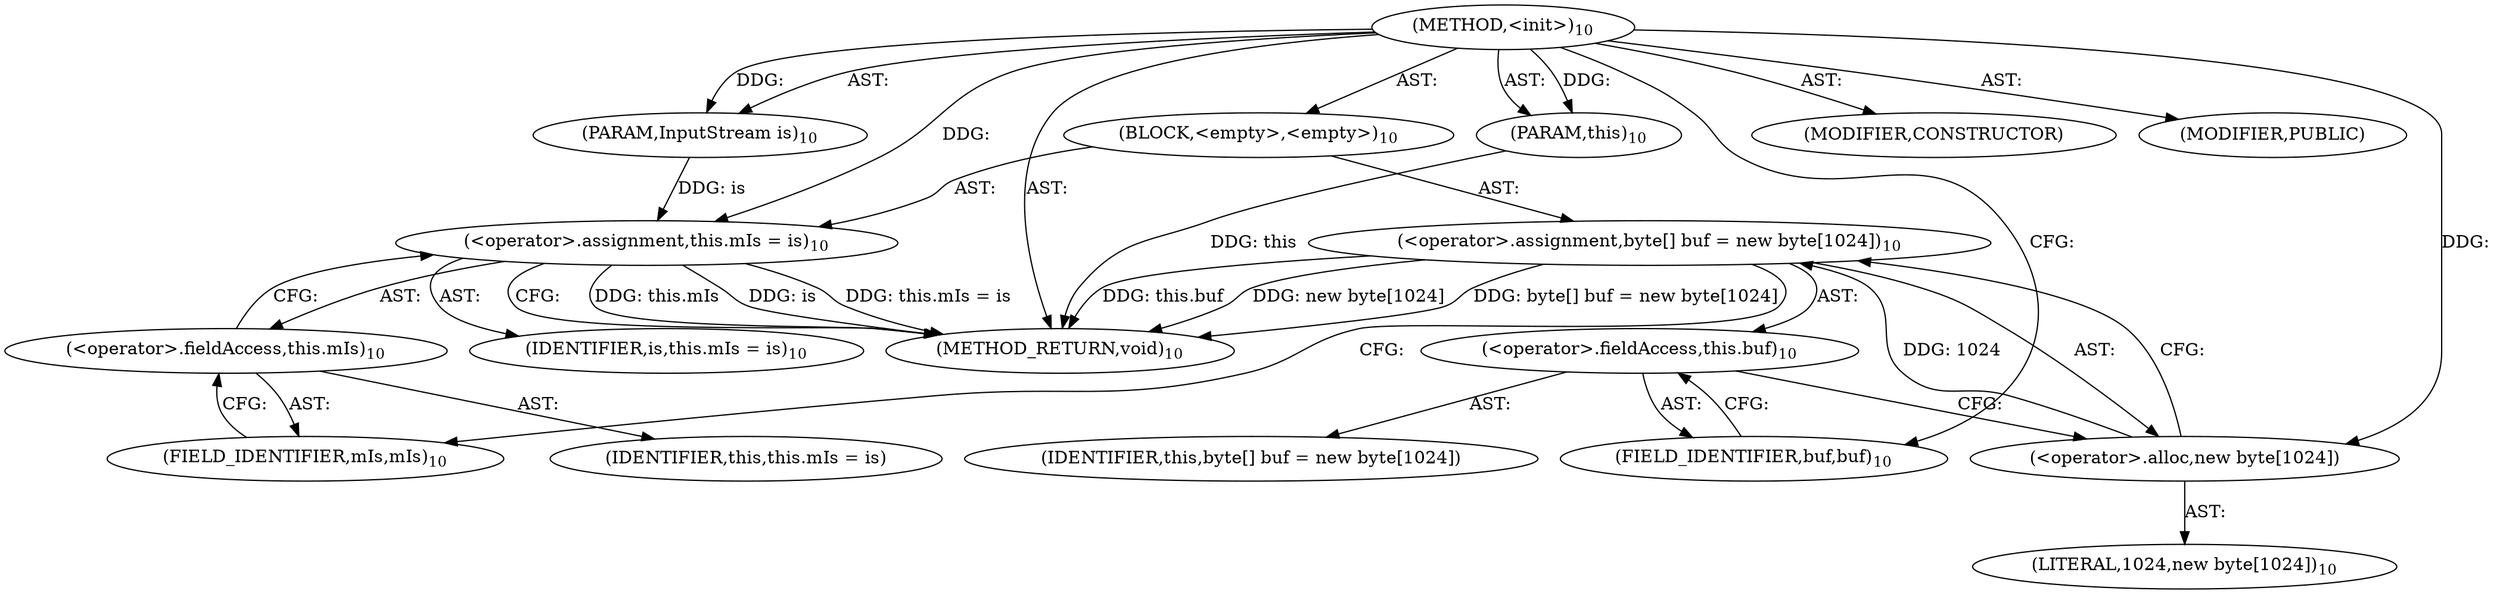 digraph "&lt;init&gt;" {  
"52" [label = <(METHOD,&lt;init&gt;)<SUB>10</SUB>> ]
"53" [label = <(PARAM,this)<SUB>10</SUB>> ]
"54" [label = <(PARAM,InputStream is)<SUB>10</SUB>> ]
"55" [label = <(BLOCK,&lt;empty&gt;,&lt;empty&gt;)<SUB>10</SUB>> ]
"56" [label = <(&lt;operator&gt;.assignment,byte[] buf = new byte[1024])<SUB>10</SUB>> ]
"57" [label = <(&lt;operator&gt;.fieldAccess,this.buf)<SUB>10</SUB>> ]
"58" [label = <(IDENTIFIER,this,byte[] buf = new byte[1024])> ]
"59" [label = <(FIELD_IDENTIFIER,buf,buf)<SUB>10</SUB>> ]
"60" [label = <(&lt;operator&gt;.alloc,new byte[1024])> ]
"61" [label = <(LITERAL,1024,new byte[1024])<SUB>10</SUB>> ]
"62" [label = <(&lt;operator&gt;.assignment,this.mIs = is)<SUB>10</SUB>> ]
"63" [label = <(&lt;operator&gt;.fieldAccess,this.mIs)<SUB>10</SUB>> ]
"64" [label = <(IDENTIFIER,this,this.mIs = is)> ]
"65" [label = <(FIELD_IDENTIFIER,mIs,mIs)<SUB>10</SUB>> ]
"66" [label = <(IDENTIFIER,is,this.mIs = is)<SUB>10</SUB>> ]
"67" [label = <(MODIFIER,CONSTRUCTOR)> ]
"68" [label = <(MODIFIER,PUBLIC)> ]
"69" [label = <(METHOD_RETURN,void)<SUB>10</SUB>> ]
  "52" -> "53"  [ label = "AST: "] 
  "52" -> "54"  [ label = "AST: "] 
  "52" -> "55"  [ label = "AST: "] 
  "52" -> "67"  [ label = "AST: "] 
  "52" -> "68"  [ label = "AST: "] 
  "52" -> "69"  [ label = "AST: "] 
  "55" -> "56"  [ label = "AST: "] 
  "55" -> "62"  [ label = "AST: "] 
  "56" -> "57"  [ label = "AST: "] 
  "56" -> "60"  [ label = "AST: "] 
  "57" -> "58"  [ label = "AST: "] 
  "57" -> "59"  [ label = "AST: "] 
  "60" -> "61"  [ label = "AST: "] 
  "62" -> "63"  [ label = "AST: "] 
  "62" -> "66"  [ label = "AST: "] 
  "63" -> "64"  [ label = "AST: "] 
  "63" -> "65"  [ label = "AST: "] 
  "56" -> "65"  [ label = "CFG: "] 
  "62" -> "69"  [ label = "CFG: "] 
  "57" -> "60"  [ label = "CFG: "] 
  "60" -> "56"  [ label = "CFG: "] 
  "63" -> "62"  [ label = "CFG: "] 
  "59" -> "57"  [ label = "CFG: "] 
  "65" -> "63"  [ label = "CFG: "] 
  "52" -> "59"  [ label = "CFG: "] 
  "53" -> "69"  [ label = "DDG: this"] 
  "56" -> "69"  [ label = "DDG: this.buf"] 
  "56" -> "69"  [ label = "DDG: new byte[1024]"] 
  "56" -> "69"  [ label = "DDG: byte[] buf = new byte[1024]"] 
  "62" -> "69"  [ label = "DDG: this.mIs"] 
  "62" -> "69"  [ label = "DDG: is"] 
  "62" -> "69"  [ label = "DDG: this.mIs = is"] 
  "52" -> "53"  [ label = "DDG: "] 
  "52" -> "54"  [ label = "DDG: "] 
  "60" -> "56"  [ label = "DDG: 1024"] 
  "54" -> "62"  [ label = "DDG: is"] 
  "52" -> "62"  [ label = "DDG: "] 
  "52" -> "60"  [ label = "DDG: "] 
}
